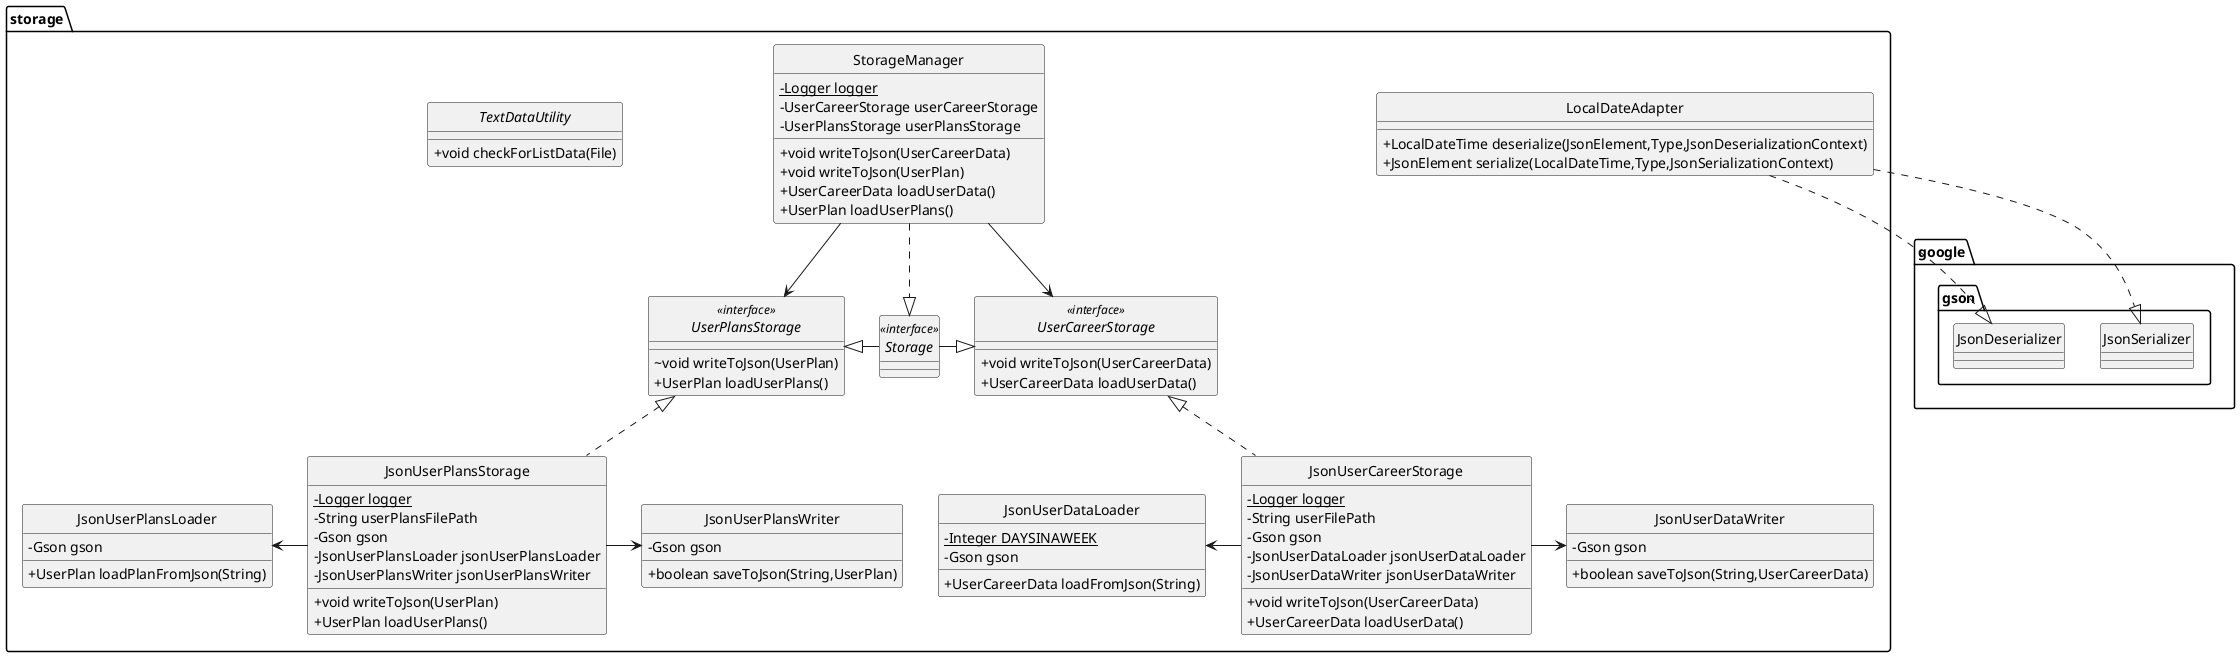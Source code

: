 @startuml
skinparam classAttributeIconSize 0
hide circle

class storage.StorageManager {
- {static} Logger logger
- UserCareerStorage userCareerStorage
- UserPlansStorage userPlansStorage
+ void writeToJson(UserCareerData)
+ void writeToJson(UserPlan)
+ UserCareerData loadUserData()
+ UserPlan loadUserPlans()
}
interface storage.Storage <<interface>> {
}
class storage.JsonUserPlansStorage {
- {static} Logger logger
- String userPlansFilePath
- Gson gson
- JsonUserPlansLoader jsonUserPlansLoader
- JsonUserPlansWriter jsonUserPlansWriter
+ void writeToJson(UserPlan)
+ UserPlan loadUserPlans()
}
interface storage.UserPlansStorage <<interface>> {
~ void writeToJson(UserPlan)
+ UserPlan loadUserPlans()
}
class storage.LocalDateAdapter {
+ LocalDateTime deserialize(JsonElement,Type,JsonDeserializationContext)
+ JsonElement serialize(LocalDateTime,Type,JsonSerializationContext)
}

class storage.JsonUserCareerStorage {
- {static} Logger logger
- String userFilePath
- Gson gson
- JsonUserDataLoader jsonUserDataLoader
- JsonUserDataWriter jsonUserDataWriter
+ void writeToJson(UserCareerData)
+ UserCareerData loadUserData()
}
abstract class storage.TextDataUtility {
+ void checkForListData(File)
}
class storage.JsonUserPlansWriter {
- Gson gson
+ boolean saveToJson(String,UserPlan)
}
interface storage.UserCareerStorage <<interface>> {
+ void writeToJson(UserCareerData)
+ UserCareerData loadUserData()
}
class storage.JsonUserDataWriter {
- Gson gson
+ boolean saveToJson(String,UserCareerData)
}
class storage.JsonUserPlansLoader {
- Gson gson
+ UserPlan loadPlanFromJson(String)
}
class storage.JsonUserDataLoader {
- {static} Integer DAYSINAWEEK
- Gson gson
+ UserCareerData loadFromJson(String)
}

storage.StorageManager .d.|> storage.Storage
storage.StorageManager --> storage.UserCareerStorage
storage.StorageManager --> storage.UserPlansStorage
storage.UserCareerStorage <|-l- storage.Storage
storage.UserPlansStorage <|-r- storage.Storage
storage.UserPlansStorage <|.. storage.JsonUserPlansStorage

storage.UserCareerStorage <|.. storage.JsonUserCareerStorage

storage.JsonUserCareerStorage -l-> storage.JsonUserDataLoader
storage.JsonUserCareerStorage -r-> storage.JsonUserDataWriter
storage.JsonUserPlansStorage -l-> storage.JsonUserPlansLoader
storage.JsonUserPlansStorage -> storage.JsonUserPlansWriter
google.gson.JsonSerializer <|.u. storage.LocalDateAdapter
google.gson.JsonDeserializer <|.u. storage.LocalDateAdapter
@enduml